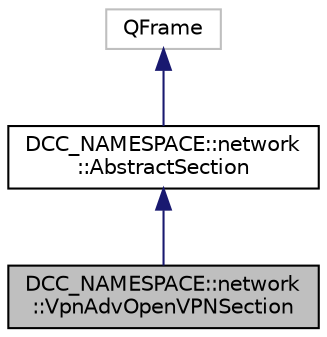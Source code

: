 digraph "DCC_NAMESPACE::network::VpnAdvOpenVPNSection"
{
  edge [fontname="Helvetica",fontsize="10",labelfontname="Helvetica",labelfontsize="10"];
  node [fontname="Helvetica",fontsize="10",shape=record];
  Node3 [label="DCC_NAMESPACE::network\l::VpnAdvOpenVPNSection",height=0.2,width=0.4,color="black", fillcolor="grey75", style="filled", fontcolor="black"];
  Node4 -> Node3 [dir="back",color="midnightblue",fontsize="10",style="solid",fontname="Helvetica"];
  Node4 [label="DCC_NAMESPACE::network\l::AbstractSection",height=0.2,width=0.4,color="black", fillcolor="white", style="filled",URL="$class_d_c_c___n_a_m_e_s_p_a_c_e_1_1network_1_1_abstract_section.html"];
  Node5 -> Node4 [dir="back",color="midnightblue",fontsize="10",style="solid",fontname="Helvetica"];
  Node5 [label="QFrame",height=0.2,width=0.4,color="grey75", fillcolor="white", style="filled"];
}
